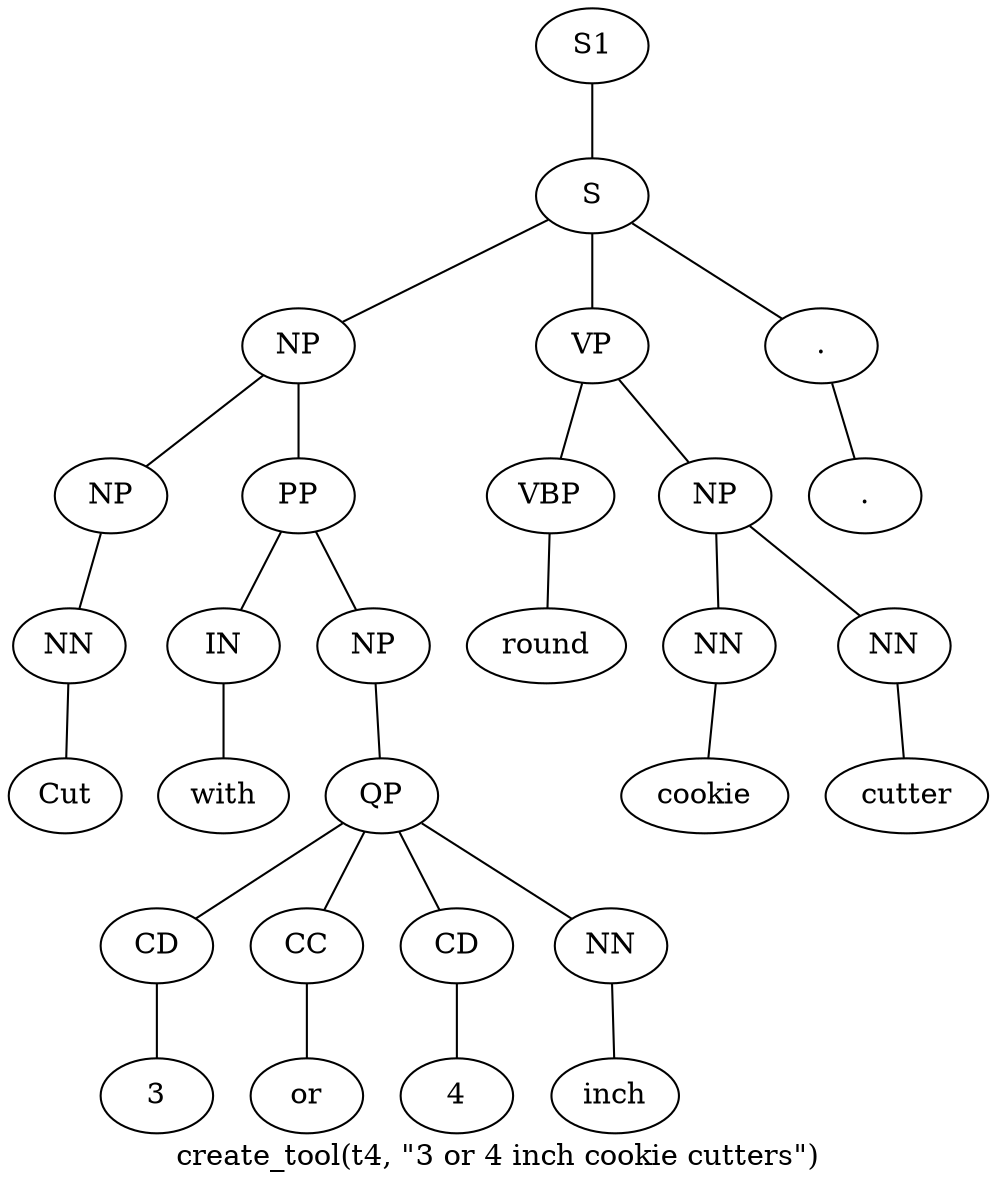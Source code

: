 graph SyntaxGraph {
	label = "create_tool(t4, \"3 or 4 inch cookie cutters\")";
	Node0 [label="S1"];
	Node1 [label="S"];
	Node2 [label="NP"];
	Node3 [label="NP"];
	Node4 [label="NN"];
	Node5 [label="Cut"];
	Node6 [label="PP"];
	Node7 [label="IN"];
	Node8 [label="with"];
	Node9 [label="NP"];
	Node10 [label="QP"];
	Node11 [label="CD"];
	Node12 [label="3"];
	Node13 [label="CC"];
	Node14 [label="or"];
	Node15 [label="CD"];
	Node16 [label="4"];
	Node17 [label="NN"];
	Node18 [label="inch"];
	Node19 [label="VP"];
	Node20 [label="VBP"];
	Node21 [label="round"];
	Node22 [label="NP"];
	Node23 [label="NN"];
	Node24 [label="cookie"];
	Node25 [label="NN"];
	Node26 [label="cutter"];
	Node27 [label="."];
	Node28 [label="."];

	Node0 -- Node1;
	Node1 -- Node2;
	Node1 -- Node19;
	Node1 -- Node27;
	Node2 -- Node3;
	Node2 -- Node6;
	Node3 -- Node4;
	Node4 -- Node5;
	Node6 -- Node7;
	Node6 -- Node9;
	Node7 -- Node8;
	Node9 -- Node10;
	Node10 -- Node11;
	Node10 -- Node13;
	Node10 -- Node15;
	Node10 -- Node17;
	Node11 -- Node12;
	Node13 -- Node14;
	Node15 -- Node16;
	Node17 -- Node18;
	Node19 -- Node20;
	Node19 -- Node22;
	Node20 -- Node21;
	Node22 -- Node23;
	Node22 -- Node25;
	Node23 -- Node24;
	Node25 -- Node26;
	Node27 -- Node28;
}
